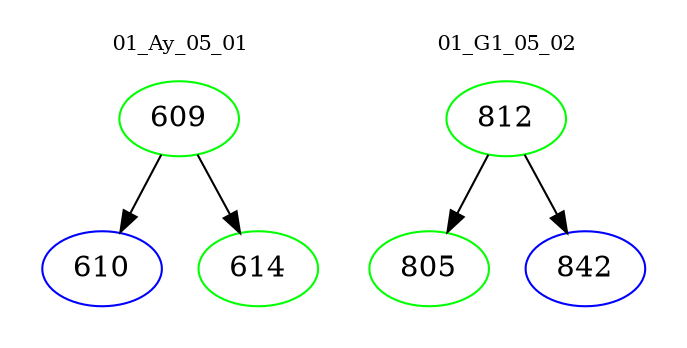 digraph{
subgraph cluster_0 {
color = white
label = "01_Ay_05_01";
fontsize=10;
T0_609 [label="609", color="green"]
T0_609 -> T0_610 [color="black"]
T0_610 [label="610", color="blue"]
T0_609 -> T0_614 [color="black"]
T0_614 [label="614", color="green"]
}
subgraph cluster_1 {
color = white
label = "01_G1_05_02";
fontsize=10;
T1_812 [label="812", color="green"]
T1_812 -> T1_805 [color="black"]
T1_805 [label="805", color="green"]
T1_812 -> T1_842 [color="black"]
T1_842 [label="842", color="blue"]
}
}
